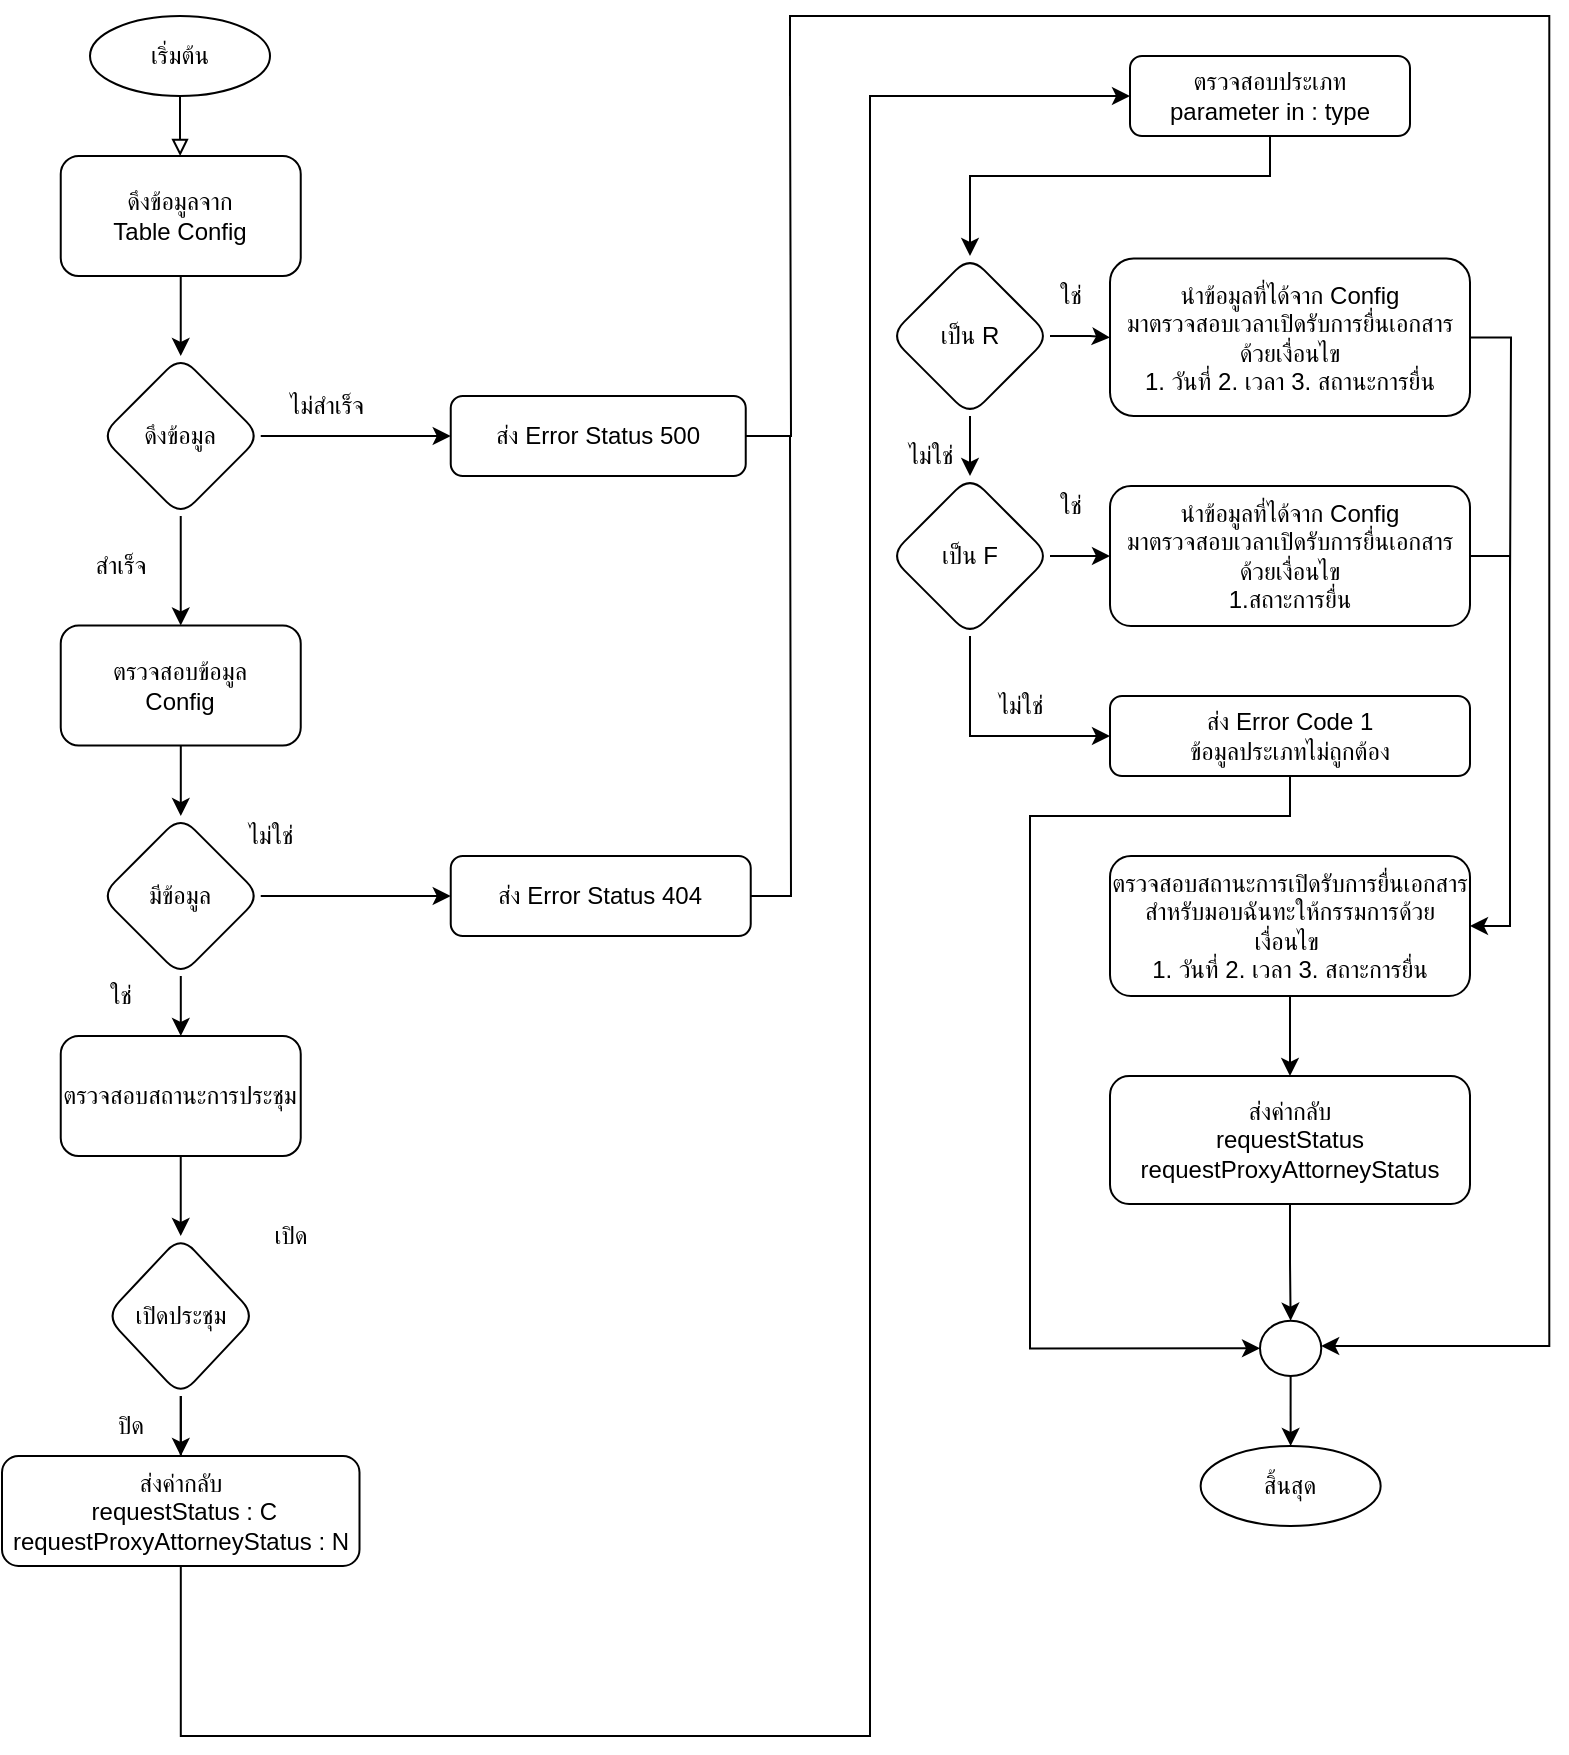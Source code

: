 <mxfile version="20.2.7" type="github">
  <diagram id="lPwSiwmaaXrukdMeyInC" name="หน้า-1">
    <mxGraphModel dx="356" dy="-401" grid="1" gridSize="10" guides="1" tooltips="1" connect="1" arrows="1" fold="1" page="1" pageScale="1" pageWidth="827" pageHeight="1169" math="0" shadow="0">
      <root>
        <mxCell id="0" />
        <mxCell id="1" parent="0" />
        <mxCell id="iKMfQ4heu0HMBsnw7SYP-1" value="ใช่" style="text;html=1;align=center;verticalAlign=middle;resizable=0;points=[];autosize=1;strokeColor=none;fillColor=none;" vertex="1" parent="1">
          <mxGeometry x="1360" y="1325" width="40" height="30" as="geometry" />
        </mxCell>
        <mxCell id="iKMfQ4heu0HMBsnw7SYP-3" value="ไม่ใช่" style="text;html=1;align=center;verticalAlign=middle;resizable=0;points=[];autosize=1;strokeColor=none;fillColor=none;" vertex="1" parent="1">
          <mxGeometry x="1285" y="1405" width="50" height="30" as="geometry" />
        </mxCell>
        <mxCell id="jNTF4sztEu3RgxND8CfF-6" style="edgeStyle=orthogonalEdgeStyle;rounded=0;orthogonalLoop=1;jettySize=auto;html=1;endArrow=block;endFill=0;" parent="1" source="jNTF4sztEu3RgxND8CfF-7" edge="1">
          <mxGeometry relative="1" as="geometry">
            <mxPoint x="935.083" y="1270" as="targetPoint" />
          </mxGeometry>
        </mxCell>
        <mxCell id="jNTF4sztEu3RgxND8CfF-7" value="เริ่มต้น" style="ellipse;whiteSpace=wrap;html=1;rounded=1;glass=0;strokeWidth=1;shadow=0;" parent="1" vertex="1">
          <mxGeometry x="890" y="1200" width="90" height="40" as="geometry" />
        </mxCell>
        <mxCell id="jNTF4sztEu3RgxND8CfF-207" style="edgeStyle=orthogonalEdgeStyle;rounded=0;orthogonalLoop=1;jettySize=auto;html=1;endArrow=none;endFill=0;" parent="1" source="jNTF4sztEu3RgxND8CfF-108" edge="1">
          <mxGeometry relative="1" as="geometry">
            <mxPoint x="1240" y="1230" as="targetPoint" />
          </mxGeometry>
        </mxCell>
        <mxCell id="jNTF4sztEu3RgxND8CfF-179" value="ตรวจสอบประเภท&lt;br&gt;parameter in : type" style="whiteSpace=wrap;html=1;rounded=1;glass=0;strokeWidth=1;shadow=0;" parent="1" vertex="1">
          <mxGeometry x="1410" y="1220" width="140" height="40" as="geometry" />
        </mxCell>
        <mxCell id="jNTF4sztEu3RgxND8CfF-180" value="" style="edgeStyle=orthogonalEdgeStyle;rounded=0;orthogonalLoop=1;jettySize=auto;html=1;" parent="1" source="jNTF4sztEu3RgxND8CfF-172" target="jNTF4sztEu3RgxND8CfF-179" edge="1">
          <mxGeometry relative="1" as="geometry">
            <Array as="points">
              <mxPoint x="1280" y="2060" />
              <mxPoint x="1280" y="1240" />
            </Array>
          </mxGeometry>
        </mxCell>
        <mxCell id="jNTF4sztEu3RgxND8CfF-187" value="เป็น R" style="rhombus;whiteSpace=wrap;html=1;rounded=1;glass=0;strokeWidth=1;shadow=0;" parent="1" vertex="1">
          <mxGeometry x="1290" y="1320" width="80" height="80" as="geometry" />
        </mxCell>
        <mxCell id="jNTF4sztEu3RgxND8CfF-188" value="" style="edgeStyle=orthogonalEdgeStyle;rounded=0;orthogonalLoop=1;jettySize=auto;html=1;" parent="1" source="jNTF4sztEu3RgxND8CfF-179" target="jNTF4sztEu3RgxND8CfF-187" edge="1">
          <mxGeometry relative="1" as="geometry">
            <Array as="points">
              <mxPoint x="1480" y="1280" />
              <mxPoint x="1330" y="1280" />
            </Array>
          </mxGeometry>
        </mxCell>
        <mxCell id="jNTF4sztEu3RgxND8CfF-200" style="edgeStyle=orthogonalEdgeStyle;rounded=0;orthogonalLoop=1;jettySize=auto;html=1;endArrow=none;endFill=0;strokeColor=none;" parent="1" source="jNTF4sztEu3RgxND8CfF-189" edge="1">
          <mxGeometry relative="1" as="geometry">
            <mxPoint x="1600" y="1480" as="targetPoint" />
          </mxGeometry>
        </mxCell>
        <mxCell id="jNTF4sztEu3RgxND8CfF-201" style="edgeStyle=orthogonalEdgeStyle;rounded=0;orthogonalLoop=1;jettySize=auto;html=1;endArrow=none;endFill=0;" parent="1" source="jNTF4sztEu3RgxND8CfF-189" edge="1">
          <mxGeometry relative="1" as="geometry">
            <mxPoint x="1600" y="1490" as="targetPoint" />
          </mxGeometry>
        </mxCell>
        <mxCell id="jNTF4sztEu3RgxND8CfF-189" value="นำข้อมูลที่ได้จาก Config&lt;br&gt;มาตรวจสอบเวลาเปิดรับการยื่นเอกสารด้วยเงื่อนไข&lt;br&gt;1. วันที่ 2. เวลา 3. สถานะการยื่น" style="whiteSpace=wrap;html=1;rounded=1;glass=0;strokeWidth=1;shadow=0;" parent="1" vertex="1">
          <mxGeometry x="1400" y="1321.25" width="180" height="78.75" as="geometry" />
        </mxCell>
        <mxCell id="jNTF4sztEu3RgxND8CfF-190" value="" style="edgeStyle=orthogonalEdgeStyle;rounded=0;orthogonalLoop=1;jettySize=auto;html=1;" parent="1" source="jNTF4sztEu3RgxND8CfF-187" target="jNTF4sztEu3RgxND8CfF-189" edge="1">
          <mxGeometry relative="1" as="geometry" />
        </mxCell>
        <mxCell id="jNTF4sztEu3RgxND8CfF-191" value="เป็น F" style="rhombus;whiteSpace=wrap;html=1;rounded=1;glass=0;strokeWidth=1;shadow=0;" parent="1" vertex="1">
          <mxGeometry x="1290" y="1430" width="80" height="80" as="geometry" />
        </mxCell>
        <mxCell id="jNTF4sztEu3RgxND8CfF-192" value="" style="edgeStyle=orthogonalEdgeStyle;rounded=0;orthogonalLoop=1;jettySize=auto;html=1;" parent="1" source="jNTF4sztEu3RgxND8CfF-187" target="jNTF4sztEu3RgxND8CfF-191" edge="1">
          <mxGeometry relative="1" as="geometry" />
        </mxCell>
        <mxCell id="jNTF4sztEu3RgxND8CfF-193" value="นำข้อมูลที่ได้จาก Config&lt;br&gt;มาตรวจสอบเวลาเปิดรับการยื่นเอกสารด้วยเงื่อนไข&lt;br&gt;1.สถาะการยื่น" style="whiteSpace=wrap;html=1;rounded=1;glass=0;strokeWidth=1;shadow=0;" parent="1" vertex="1">
          <mxGeometry x="1400" y="1435" width="180" height="70" as="geometry" />
        </mxCell>
        <mxCell id="jNTF4sztEu3RgxND8CfF-194" value="" style="edgeStyle=orthogonalEdgeStyle;rounded=0;orthogonalLoop=1;jettySize=auto;html=1;" parent="1" source="jNTF4sztEu3RgxND8CfF-191" target="jNTF4sztEu3RgxND8CfF-193" edge="1">
          <mxGeometry relative="1" as="geometry" />
        </mxCell>
        <mxCell id="iKMfQ4heu0HMBsnw7SYP-10" style="edgeStyle=orthogonalEdgeStyle;rounded=0;orthogonalLoop=1;jettySize=auto;html=1;entryX=0.5;entryY=1;entryDx=0;entryDy=0;" edge="1" parent="1" source="jNTF4sztEu3RgxND8CfF-195" target="jNTF4sztEu3RgxND8CfF-204">
          <mxGeometry relative="1" as="geometry">
            <Array as="points">
              <mxPoint x="1490" y="1600" />
              <mxPoint x="1360" y="1600" />
              <mxPoint x="1360" y="1867" />
            </Array>
          </mxGeometry>
        </mxCell>
        <mxCell id="jNTF4sztEu3RgxND8CfF-195" value="ส่ง Error Code 1&lt;br&gt;ข้อมูลประเภทไม่ถูกต้อง" style="whiteSpace=wrap;html=1;rounded=1;glass=0;strokeWidth=1;shadow=0;" parent="1" vertex="1">
          <mxGeometry x="1400" y="1540" width="180" height="40" as="geometry" />
        </mxCell>
        <mxCell id="jNTF4sztEu3RgxND8CfF-197" value="" style="edgeStyle=orthogonalEdgeStyle;rounded=0;orthogonalLoop=1;jettySize=auto;html=1;" parent="1" source="jNTF4sztEu3RgxND8CfF-191" target="jNTF4sztEu3RgxND8CfF-195" edge="1">
          <mxGeometry relative="1" as="geometry">
            <Array as="points">
              <mxPoint x="1330" y="1560" />
            </Array>
          </mxGeometry>
        </mxCell>
        <mxCell id="jNTF4sztEu3RgxND8CfF-198" value="ตรวจสอบสถานะการเปิดรับการยื่นเอกสารสำหรับมอบฉันทะให้กรรมการด้วยเงื่อนไข&amp;nbsp;&lt;br&gt;1. วันที่ 2. เวลา 3. สถาะการยื่น" style="whiteSpace=wrap;html=1;rounded=1;glass=0;strokeWidth=1;shadow=0;" parent="1" vertex="1">
          <mxGeometry x="1400" y="1620" width="180" height="70" as="geometry" />
        </mxCell>
        <mxCell id="jNTF4sztEu3RgxND8CfF-199" value="" style="edgeStyle=orthogonalEdgeStyle;rounded=0;orthogonalLoop=1;jettySize=auto;html=1;entryX=1;entryY=0.5;entryDx=0;entryDy=0;" parent="1" source="jNTF4sztEu3RgxND8CfF-193" target="jNTF4sztEu3RgxND8CfF-198" edge="1">
          <mxGeometry relative="1" as="geometry">
            <Array as="points">
              <mxPoint x="1600" y="1470" />
              <mxPoint x="1600" y="1655" />
            </Array>
          </mxGeometry>
        </mxCell>
        <mxCell id="jNTF4sztEu3RgxND8CfF-202" value="ส่งค่ากลับ&lt;br&gt;&amp;nbsp;requestStatus&amp;nbsp;&lt;br&gt;&amp;nbsp;requestProxyAttorneyStatus&amp;nbsp;" style="whiteSpace=wrap;html=1;rounded=1;glass=0;strokeWidth=1;shadow=0;" parent="1" vertex="1">
          <mxGeometry x="1400" y="1730" width="180" height="64" as="geometry" />
        </mxCell>
        <mxCell id="jNTF4sztEu3RgxND8CfF-203" value="" style="edgeStyle=orthogonalEdgeStyle;rounded=0;orthogonalLoop=1;jettySize=auto;html=1;endArrow=classic;endFill=1;" parent="1" source="jNTF4sztEu3RgxND8CfF-198" target="jNTF4sztEu3RgxND8CfF-202" edge="1">
          <mxGeometry relative="1" as="geometry" />
        </mxCell>
        <mxCell id="jNTF4sztEu3RgxND8CfF-214" value="" style="edgeStyle=orthogonalEdgeStyle;rounded=0;orthogonalLoop=1;jettySize=auto;html=1;endArrow=classic;endFill=1;" parent="1" source="jNTF4sztEu3RgxND8CfF-204" target="jNTF4sztEu3RgxND8CfF-212" edge="1">
          <mxGeometry relative="1" as="geometry" />
        </mxCell>
        <mxCell id="jNTF4sztEu3RgxND8CfF-204" value="" style="ellipse;whiteSpace=wrap;html=1;rounded=1;glass=0;strokeWidth=1;shadow=0;direction=south;" parent="1" vertex="1">
          <mxGeometry x="1475" y="1852.34" width="30.63" height="27.66" as="geometry" />
        </mxCell>
        <mxCell id="jNTF4sztEu3RgxND8CfF-206" style="edgeStyle=orthogonalEdgeStyle;rounded=0;orthogonalLoop=1;jettySize=auto;html=1;endArrow=classic;endFill=1;" parent="1" target="jNTF4sztEu3RgxND8CfF-204" edge="1">
          <mxGeometry relative="1" as="geometry">
            <mxPoint x="1510" y="1870" as="targetPoint" />
            <Array as="points">
              <mxPoint x="1239.63" y="1240" />
              <mxPoint x="1239.63" y="1200" />
              <mxPoint x="1619.63" y="1200" />
              <mxPoint x="1619.63" y="1865" />
            </Array>
            <mxPoint x="1240" y="1240" as="sourcePoint" />
          </mxGeometry>
        </mxCell>
        <mxCell id="jNTF4sztEu3RgxND8CfF-205" value="" style="edgeStyle=orthogonalEdgeStyle;rounded=0;orthogonalLoop=1;jettySize=auto;html=1;endArrow=classic;endFill=1;" parent="1" source="jNTF4sztEu3RgxND8CfF-202" target="jNTF4sztEu3RgxND8CfF-204" edge="1">
          <mxGeometry relative="1" as="geometry" />
        </mxCell>
        <mxCell id="jNTF4sztEu3RgxND8CfF-212" value="สิ้นสุด" style="ellipse;whiteSpace=wrap;html=1;rounded=1;glass=0;strokeWidth=1;shadow=0;" parent="1" vertex="1">
          <mxGeometry x="1445.32" y="1915" width="90" height="40" as="geometry" />
        </mxCell>
        <mxCell id="iKMfQ4heu0HMBsnw7SYP-2" value="ใช่" style="text;html=1;align=center;verticalAlign=middle;resizable=0;points=[];autosize=1;strokeColor=none;fillColor=none;" vertex="1" parent="1">
          <mxGeometry x="1360" y="1430" width="40" height="30" as="geometry" />
        </mxCell>
        <mxCell id="iKMfQ4heu0HMBsnw7SYP-4" value="ไม่ใช่" style="text;html=1;align=center;verticalAlign=middle;resizable=0;points=[];autosize=1;strokeColor=none;fillColor=none;" vertex="1" parent="1">
          <mxGeometry x="1330" y="1530" width="50" height="30" as="geometry" />
        </mxCell>
        <mxCell id="jNTF4sztEu3RgxND8CfF-78" value="ดึงข้อมูลจาก &lt;br&gt;Table Config" style="whiteSpace=wrap;html=1;rounded=1;glass=0;strokeWidth=1;shadow=0;" parent="1" vertex="1">
          <mxGeometry x="875.37" y="1270" width="120" height="60" as="geometry" />
        </mxCell>
        <mxCell id="jNTF4sztEu3RgxND8CfF-81" value="ดึงข้อมูล" style="rhombus;whiteSpace=wrap;html=1;rounded=1;glass=0;strokeWidth=1;shadow=0;" parent="1" vertex="1">
          <mxGeometry x="895.37" y="1370" width="80" height="80" as="geometry" />
        </mxCell>
        <mxCell id="jNTF4sztEu3RgxND8CfF-82" value="" style="edgeStyle=orthogonalEdgeStyle;rounded=0;orthogonalLoop=1;jettySize=auto;html=1;" parent="1" source="jNTF4sztEu3RgxND8CfF-78" target="jNTF4sztEu3RgxND8CfF-81" edge="1">
          <mxGeometry relative="1" as="geometry" />
        </mxCell>
        <mxCell id="jNTF4sztEu3RgxND8CfF-106" value="ไม่สำเร็จ" style="text;html=1;align=center;verticalAlign=middle;resizable=0;points=[];autosize=1;strokeColor=none;fillColor=none;" parent="1" vertex="1">
          <mxGeometry x="973.24" y="1380" width="70" height="30" as="geometry" />
        </mxCell>
        <mxCell id="jNTF4sztEu3RgxND8CfF-108" value="ส่ง Error Status 500" style="rounded=1;whiteSpace=wrap;html=1;" parent="1" vertex="1">
          <mxGeometry x="1070.37" y="1390" width="147.5" height="40" as="geometry" />
        </mxCell>
        <mxCell id="jNTF4sztEu3RgxND8CfF-105" value="" style="edgeStyle=orthogonalEdgeStyle;rounded=0;orthogonalLoop=1;jettySize=auto;html=1;entryX=0;entryY=0.5;entryDx=0;entryDy=0;" parent="1" source="jNTF4sztEu3RgxND8CfF-81" target="jNTF4sztEu3RgxND8CfF-108" edge="1">
          <mxGeometry relative="1" as="geometry">
            <mxPoint x="1070.37" y="1410" as="targetPoint" />
          </mxGeometry>
        </mxCell>
        <mxCell id="jNTF4sztEu3RgxND8CfF-112" value="ตรวจสอบข้อมูล &lt;br&gt;Config" style="whiteSpace=wrap;html=1;rounded=1;glass=0;strokeWidth=1;shadow=0;" parent="1" vertex="1">
          <mxGeometry x="875.37" y="1504.75" width="120" height="60" as="geometry" />
        </mxCell>
        <mxCell id="jNTF4sztEu3RgxND8CfF-113" value="" style="edgeStyle=orthogonalEdgeStyle;rounded=0;orthogonalLoop=1;jettySize=auto;html=1;" parent="1" source="jNTF4sztEu3RgxND8CfF-81" target="jNTF4sztEu3RgxND8CfF-112" edge="1">
          <mxGeometry relative="1" as="geometry" />
        </mxCell>
        <mxCell id="jNTF4sztEu3RgxND8CfF-114" value="สำเร็จ" style="text;html=1;align=center;verticalAlign=middle;resizable=0;points=[];autosize=1;strokeColor=none;fillColor=none;" parent="1" vertex="1">
          <mxGeometry x="880.37" y="1460" width="50" height="30" as="geometry" />
        </mxCell>
        <mxCell id="jNTF4sztEu3RgxND8CfF-115" value="มีข้อมูล" style="rhombus;whiteSpace=wrap;html=1;rounded=1;glass=0;strokeWidth=1;shadow=0;" parent="1" vertex="1">
          <mxGeometry x="895.37" y="1600" width="80" height="80" as="geometry" />
        </mxCell>
        <mxCell id="jNTF4sztEu3RgxND8CfF-116" value="" style="edgeStyle=orthogonalEdgeStyle;rounded=0;orthogonalLoop=1;jettySize=auto;html=1;" parent="1" source="jNTF4sztEu3RgxND8CfF-112" target="jNTF4sztEu3RgxND8CfF-115" edge="1">
          <mxGeometry relative="1" as="geometry" />
        </mxCell>
        <mxCell id="jNTF4sztEu3RgxND8CfF-208" style="edgeStyle=orthogonalEdgeStyle;rounded=0;orthogonalLoop=1;jettySize=auto;html=1;endArrow=none;endFill=0;" parent="1" source="jNTF4sztEu3RgxND8CfF-117" edge="1">
          <mxGeometry relative="1" as="geometry">
            <mxPoint x="1240" y="1410" as="targetPoint" />
          </mxGeometry>
        </mxCell>
        <mxCell id="jNTF4sztEu3RgxND8CfF-117" value="ส่ง Error Status 404" style="whiteSpace=wrap;html=1;rounded=1;glass=0;strokeWidth=1;shadow=0;" parent="1" vertex="1">
          <mxGeometry x="1070.37" y="1620" width="150" height="40" as="geometry" />
        </mxCell>
        <mxCell id="jNTF4sztEu3RgxND8CfF-118" value="" style="edgeStyle=orthogonalEdgeStyle;rounded=0;orthogonalLoop=1;jettySize=auto;html=1;" parent="1" source="jNTF4sztEu3RgxND8CfF-115" target="jNTF4sztEu3RgxND8CfF-117" edge="1">
          <mxGeometry relative="1" as="geometry" />
        </mxCell>
        <mxCell id="jNTF4sztEu3RgxND8CfF-119" value="ไม่ใช่" style="text;html=1;align=center;verticalAlign=middle;resizable=0;points=[];autosize=1;strokeColor=none;fillColor=none;" parent="1" vertex="1">
          <mxGeometry x="955.37" y="1595" width="50" height="30" as="geometry" />
        </mxCell>
        <mxCell id="jNTF4sztEu3RgxND8CfF-138" value="ใช่" style="text;html=1;align=center;verticalAlign=middle;resizable=0;points=[];autosize=1;strokeColor=none;fillColor=none;" parent="1" vertex="1">
          <mxGeometry x="885.37" y="1675" width="40" height="30" as="geometry" />
        </mxCell>
        <mxCell id="jNTF4sztEu3RgxND8CfF-170" value="ตรวจสอบสถานะการประชุม" style="whiteSpace=wrap;html=1;rounded=1;glass=0;strokeWidth=1;shadow=0;" parent="1" vertex="1">
          <mxGeometry x="875.37" y="1710" width="120" height="60" as="geometry" />
        </mxCell>
        <mxCell id="jNTF4sztEu3RgxND8CfF-171" value="" style="edgeStyle=orthogonalEdgeStyle;rounded=0;orthogonalLoop=1;jettySize=auto;html=1;" parent="1" source="jNTF4sztEu3RgxND8CfF-115" target="jNTF4sztEu3RgxND8CfF-170" edge="1">
          <mxGeometry relative="1" as="geometry" />
        </mxCell>
        <mxCell id="jNTF4sztEu3RgxND8CfF-172" value="เปิดประชุม" style="rhombus;whiteSpace=wrap;html=1;rounded=1;glass=0;strokeWidth=1;shadow=0;" parent="1" vertex="1">
          <mxGeometry x="897.87" y="1810" width="75" height="80" as="geometry" />
        </mxCell>
        <mxCell id="jNTF4sztEu3RgxND8CfF-173" value="" style="edgeStyle=orthogonalEdgeStyle;rounded=0;orthogonalLoop=1;jettySize=auto;html=1;" parent="1" source="jNTF4sztEu3RgxND8CfF-170" target="jNTF4sztEu3RgxND8CfF-172" edge="1">
          <mxGeometry relative="1" as="geometry" />
        </mxCell>
        <mxCell id="jNTF4sztEu3RgxND8CfF-174" value="ส่งค่ากลับ&lt;br&gt;&amp;nbsp;requestStatus : C&lt;br&gt;&amp;nbsp;requestProxyAttorneyStatus : N&amp;nbsp;" style="whiteSpace=wrap;html=1;rounded=1;glass=0;strokeWidth=1;shadow=0;" parent="1" vertex="1">
          <mxGeometry x="846" y="1920" width="178.75" height="55" as="geometry" />
        </mxCell>
        <mxCell id="jNTF4sztEu3RgxND8CfF-175" value="" style="edgeStyle=orthogonalEdgeStyle;rounded=0;orthogonalLoop=1;jettySize=auto;html=1;" parent="1" source="jNTF4sztEu3RgxND8CfF-172" target="jNTF4sztEu3RgxND8CfF-174" edge="1">
          <mxGeometry relative="1" as="geometry" />
        </mxCell>
        <mxCell id="jNTF4sztEu3RgxND8CfF-176" value="ปิด" style="text;html=1;align=center;verticalAlign=middle;resizable=0;points=[];autosize=1;strokeColor=none;fillColor=none;" parent="1" vertex="1">
          <mxGeometry x="890.37" y="1890" width="40" height="30" as="geometry" />
        </mxCell>
        <mxCell id="jNTF4sztEu3RgxND8CfF-177" value="เปิด" style="text;html=1;align=center;verticalAlign=middle;resizable=0;points=[];autosize=1;strokeColor=none;fillColor=none;" parent="1" vertex="1">
          <mxGeometry x="970.37" y="1795" width="40" height="30" as="geometry" />
        </mxCell>
      </root>
    </mxGraphModel>
  </diagram>
</mxfile>
